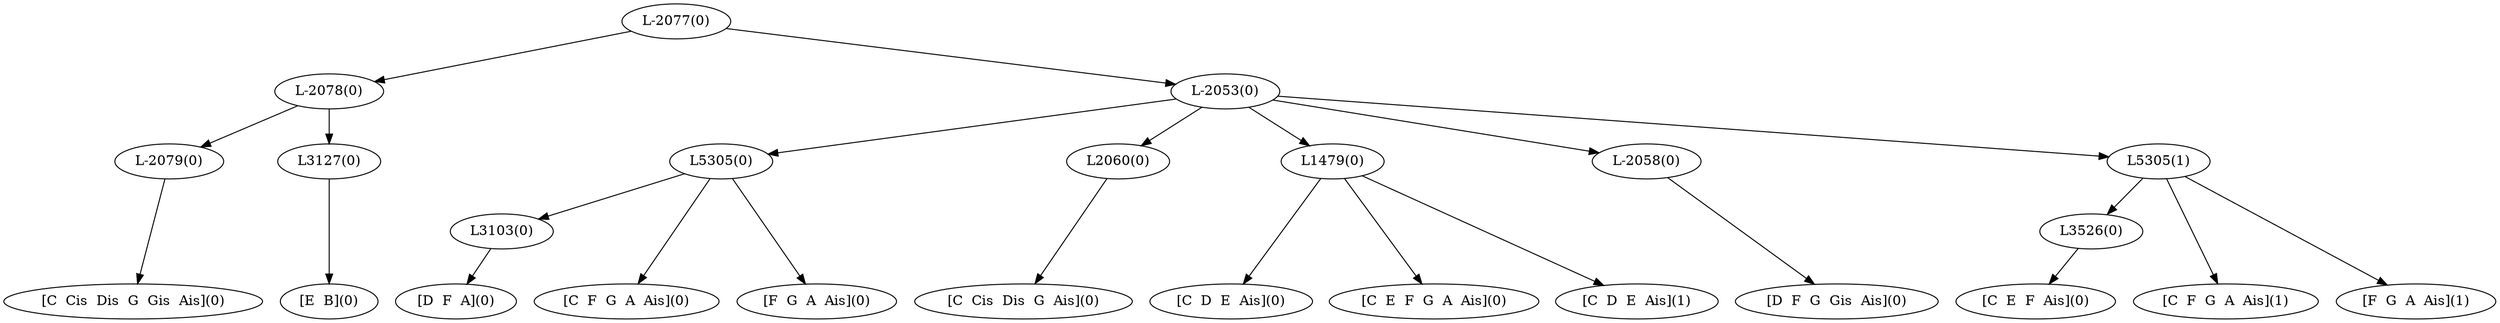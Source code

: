 digraph sample{
"L-2079(0)"->"[C  Cis  Dis  G  Gis  Ais](0)"
"L3127(0)"->"[E  B](0)"
"L-2078(0)"->"L-2079(0)"
"L-2078(0)"->"L3127(0)"
"L3103(0)"->"[D  F  A](0)"
"L5305(0)"->"[C  F  G  A  Ais](0)"
"L5305(0)"->"L3103(0)"
"L5305(0)"->"[F  G  A  Ais](0)"
"L2060(0)"->"[C  Cis  Dis  G  Ais](0)"
"L1479(0)"->"[C  D  E  Ais](0)"
"L1479(0)"->"[C  E  F  G  A  Ais](0)"
"L1479(0)"->"[C  D  E  Ais](1)"
"L-2058(0)"->"[D  F  G  Gis  Ais](0)"
"L3526(0)"->"[C  E  F  Ais](0)"
"L5305(1)"->"[C  F  G  A  Ais](1)"
"L5305(1)"->"L3526(0)"
"L5305(1)"->"[F  G  A  Ais](1)"
"L-2053(0)"->"L5305(0)"
"L-2053(0)"->"L2060(0)"
"L-2053(0)"->"L1479(0)"
"L-2053(0)"->"L-2058(0)"
"L-2053(0)"->"L5305(1)"
"L-2077(0)"->"L-2078(0)"
"L-2077(0)"->"L-2053(0)"
{rank = min; "L-2077(0)"}
{rank = same; "L-2078(0)"; "L-2053(0)";}
{rank = same; "L-2079(0)"; "L3127(0)"; "L5305(0)"; "L2060(0)"; "L1479(0)"; "L-2058(0)"; "L5305(1)";}
{rank = same; "L3103(0)"; "L3526(0)";}
{rank = max; "[C  Cis  Dis  G  Ais](0)"; "[C  Cis  Dis  G  Gis  Ais](0)"; "[C  D  E  Ais](0)"; "[C  D  E  Ais](1)"; "[C  E  F  Ais](0)"; "[C  E  F  G  A  Ais](0)"; "[C  F  G  A  Ais](0)"; "[C  F  G  A  Ais](1)"; "[D  F  A](0)"; "[D  F  G  Gis  Ais](0)"; "[E  B](0)"; "[F  G  A  Ais](0)"; "[F  G  A  Ais](1)";}
}